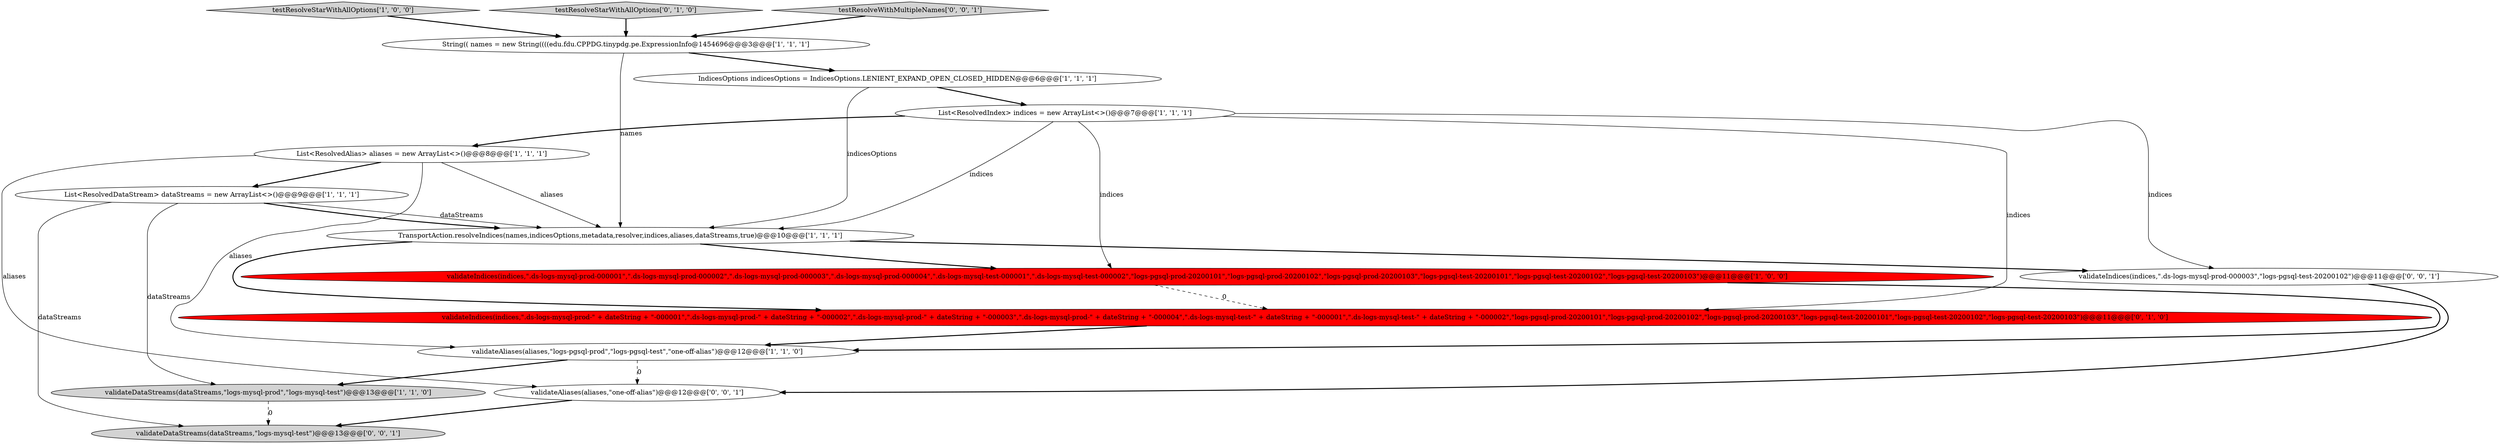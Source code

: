digraph {
6 [style = filled, label = "List<ResolvedDataStream> dataStreams = new ArrayList<>()@@@9@@@['1', '1', '1']", fillcolor = white, shape = ellipse image = "AAA0AAABBB1BBB"];
13 [style = filled, label = "validateAliases(aliases,\"one-off-alias\")@@@12@@@['0', '0', '1']", fillcolor = white, shape = ellipse image = "AAA0AAABBB3BBB"];
1 [style = filled, label = "TransportAction.resolveIndices(names,indicesOptions,metadata,resolver,indices,aliases,dataStreams,true)@@@10@@@['1', '1', '1']", fillcolor = white, shape = ellipse image = "AAA0AAABBB1BBB"];
4 [style = filled, label = "validateIndices(indices,\".ds-logs-mysql-prod-000001\",\".ds-logs-mysql-prod-000002\",\".ds-logs-mysql-prod-000003\",\".ds-logs-mysql-prod-000004\",\".ds-logs-mysql-test-000001\",\".ds-logs-mysql-test-000002\",\"logs-pgsql-prod-20200101\",\"logs-pgsql-prod-20200102\",\"logs-pgsql-prod-20200103\",\"logs-pgsql-test-20200101\",\"logs-pgsql-test-20200102\",\"logs-pgsql-test-20200103\")@@@11@@@['1', '0', '0']", fillcolor = red, shape = ellipse image = "AAA1AAABBB1BBB"];
3 [style = filled, label = "IndicesOptions indicesOptions = IndicesOptions.LENIENT_EXPAND_OPEN_CLOSED_HIDDEN@@@6@@@['1', '1', '1']", fillcolor = white, shape = ellipse image = "AAA0AAABBB1BBB"];
5 [style = filled, label = "testResolveStarWithAllOptions['1', '0', '0']", fillcolor = lightgray, shape = diamond image = "AAA0AAABBB1BBB"];
14 [style = filled, label = "validateDataStreams(dataStreams,\"logs-mysql-test\")@@@13@@@['0', '0', '1']", fillcolor = lightgray, shape = ellipse image = "AAA0AAABBB3BBB"];
2 [style = filled, label = "validateAliases(aliases,\"logs-pgsql-prod\",\"logs-pgsql-test\",\"one-off-alias\")@@@12@@@['1', '1', '0']", fillcolor = white, shape = ellipse image = "AAA0AAABBB1BBB"];
10 [style = filled, label = "validateIndices(indices,\".ds-logs-mysql-prod-\" + dateString + \"-000001\",\".ds-logs-mysql-prod-\" + dateString + \"-000002\",\".ds-logs-mysql-prod-\" + dateString + \"-000003\",\".ds-logs-mysql-prod-\" + dateString + \"-000004\",\".ds-logs-mysql-test-\" + dateString + \"-000001\",\".ds-logs-mysql-test-\" + dateString + \"-000002\",\"logs-pgsql-prod-20200101\",\"logs-pgsql-prod-20200102\",\"logs-pgsql-prod-20200103\",\"logs-pgsql-test-20200101\",\"logs-pgsql-test-20200102\",\"logs-pgsql-test-20200103\")@@@11@@@['0', '1', '0']", fillcolor = red, shape = ellipse image = "AAA1AAABBB2BBB"];
11 [style = filled, label = "testResolveStarWithAllOptions['0', '1', '0']", fillcolor = lightgray, shape = diamond image = "AAA0AAABBB2BBB"];
0 [style = filled, label = "validateDataStreams(dataStreams,\"logs-mysql-prod\",\"logs-mysql-test\")@@@13@@@['1', '1', '0']", fillcolor = lightgray, shape = ellipse image = "AAA0AAABBB1BBB"];
12 [style = filled, label = "validateIndices(indices,\".ds-logs-mysql-prod-000003\",\"logs-pgsql-test-20200102\")@@@11@@@['0', '0', '1']", fillcolor = white, shape = ellipse image = "AAA0AAABBB3BBB"];
15 [style = filled, label = "testResolveWithMultipleNames['0', '0', '1']", fillcolor = lightgray, shape = diamond image = "AAA0AAABBB3BBB"];
8 [style = filled, label = "List<ResolvedIndex> indices = new ArrayList<>()@@@7@@@['1', '1', '1']", fillcolor = white, shape = ellipse image = "AAA0AAABBB1BBB"];
9 [style = filled, label = "String(( names = new String((((edu.fdu.CPPDG.tinypdg.pe.ExpressionInfo@1454696@@@3@@@['1', '1', '1']", fillcolor = white, shape = ellipse image = "AAA0AAABBB1BBB"];
7 [style = filled, label = "List<ResolvedAlias> aliases = new ArrayList<>()@@@8@@@['1', '1', '1']", fillcolor = white, shape = ellipse image = "AAA0AAABBB1BBB"];
8->10 [style = solid, label="indices"];
1->4 [style = bold, label=""];
5->9 [style = bold, label=""];
8->1 [style = solid, label="indices"];
6->1 [style = solid, label="dataStreams"];
8->4 [style = solid, label="indices"];
4->2 [style = bold, label=""];
11->9 [style = bold, label=""];
7->1 [style = solid, label="aliases"];
8->7 [style = bold, label=""];
7->13 [style = solid, label="aliases"];
0->14 [style = dashed, label="0"];
6->1 [style = bold, label=""];
12->13 [style = bold, label=""];
2->0 [style = bold, label=""];
8->12 [style = solid, label="indices"];
15->9 [style = bold, label=""];
2->13 [style = dashed, label="0"];
3->8 [style = bold, label=""];
7->6 [style = bold, label=""];
1->12 [style = bold, label=""];
9->1 [style = solid, label="names"];
9->3 [style = bold, label=""];
10->2 [style = bold, label=""];
3->1 [style = solid, label="indicesOptions"];
7->2 [style = solid, label="aliases"];
4->10 [style = dashed, label="0"];
1->10 [style = bold, label=""];
13->14 [style = bold, label=""];
6->0 [style = solid, label="dataStreams"];
6->14 [style = solid, label="dataStreams"];
}
